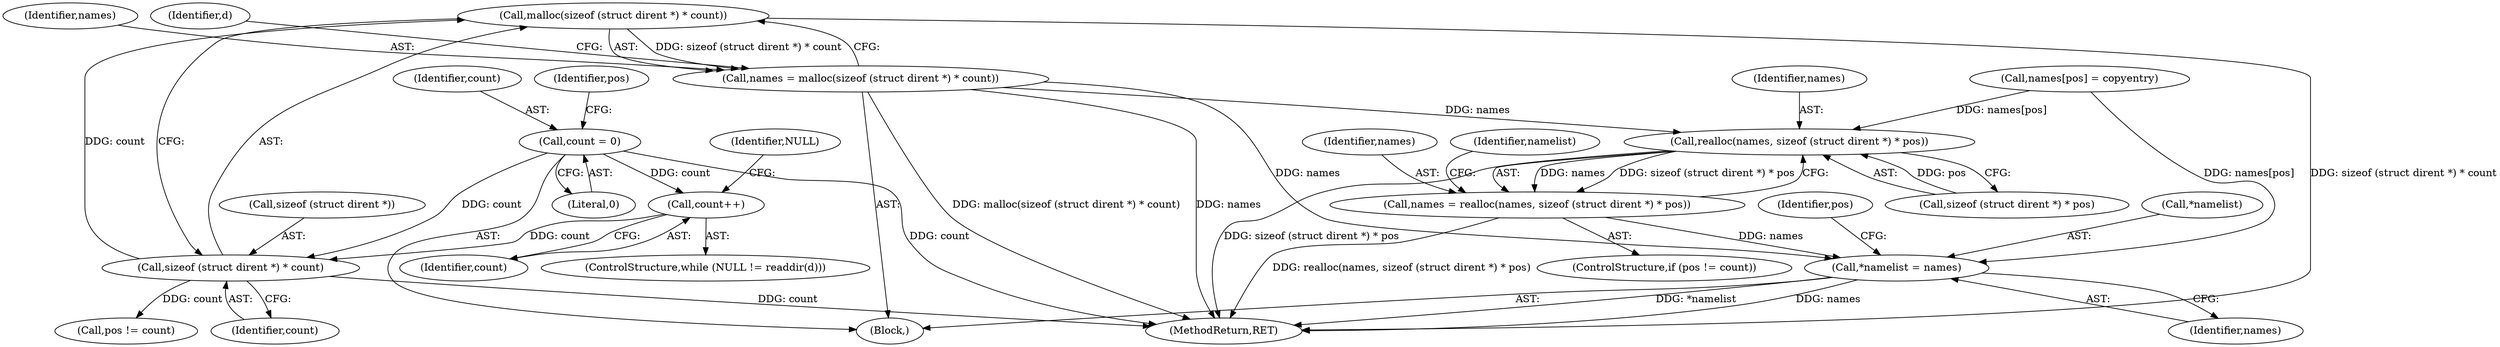digraph "0_boa_e139b87835994d007fbd64eead6c1455d7b8cf4e@API" {
"1000142" [label="(Call,malloc(sizeof (struct dirent *) * count))"];
"1000143" [label="(Call,sizeof (struct dirent *) * count)"];
"1000138" [label="(Call,count++)"];
"1000114" [label="(Call,count = 0)"];
"1000140" [label="(Call,names = malloc(sizeof (struct dirent *) * count))"];
"1000206" [label="(Call,realloc(names, sizeof (struct dirent *) * pos))"];
"1000204" [label="(Call,names = realloc(names, sizeof (struct dirent *) * pos))"];
"1000212" [label="(Call,*namelist = names)"];
"1000213" [label="(Call,*namelist)"];
"1000141" [label="(Identifier,names)"];
"1000143" [label="(Call,sizeof (struct dirent *) * count)"];
"1000189" [label="(Call,names[pos] = copyentry)"];
"1000201" [label="(Call,pos != count)"];
"1000214" [label="(Identifier,namelist)"];
"1000140" [label="(Call,names = malloc(sizeof (struct dirent *) * count))"];
"1000115" [label="(Identifier,count)"];
"1000217" [label="(Identifier,pos)"];
"1000206" [label="(Call,realloc(names, sizeof (struct dirent *) * pos))"];
"1000135" [label="(Identifier,NULL)"];
"1000114" [label="(Call,count = 0)"];
"1000212" [label="(Call,*namelist = names)"];
"1000200" [label="(ControlStructure,if (pos != count))"];
"1000105" [label="(Block,)"];
"1000139" [label="(Identifier,count)"];
"1000218" [label="(MethodReturn,RET)"];
"1000133" [label="(ControlStructure,while (NULL != readdir(d)))"];
"1000144" [label="(Call,sizeof (struct dirent *))"];
"1000119" [label="(Identifier,pos)"];
"1000215" [label="(Identifier,names)"];
"1000146" [label="(Identifier,count)"];
"1000205" [label="(Identifier,names)"];
"1000142" [label="(Call,malloc(sizeof (struct dirent *) * count))"];
"1000116" [label="(Literal,0)"];
"1000148" [label="(Identifier,d)"];
"1000208" [label="(Call,sizeof (struct dirent *) * pos)"];
"1000207" [label="(Identifier,names)"];
"1000204" [label="(Call,names = realloc(names, sizeof (struct dirent *) * pos))"];
"1000138" [label="(Call,count++)"];
"1000142" -> "1000140"  [label="AST: "];
"1000142" -> "1000143"  [label="CFG: "];
"1000143" -> "1000142"  [label="AST: "];
"1000140" -> "1000142"  [label="CFG: "];
"1000142" -> "1000218"  [label="DDG: sizeof (struct dirent *) * count"];
"1000142" -> "1000140"  [label="DDG: sizeof (struct dirent *) * count"];
"1000143" -> "1000142"  [label="DDG: count"];
"1000143" -> "1000146"  [label="CFG: "];
"1000144" -> "1000143"  [label="AST: "];
"1000146" -> "1000143"  [label="AST: "];
"1000143" -> "1000218"  [label="DDG: count"];
"1000138" -> "1000143"  [label="DDG: count"];
"1000114" -> "1000143"  [label="DDG: count"];
"1000143" -> "1000201"  [label="DDG: count"];
"1000138" -> "1000133"  [label="AST: "];
"1000138" -> "1000139"  [label="CFG: "];
"1000139" -> "1000138"  [label="AST: "];
"1000135" -> "1000138"  [label="CFG: "];
"1000114" -> "1000138"  [label="DDG: count"];
"1000114" -> "1000105"  [label="AST: "];
"1000114" -> "1000116"  [label="CFG: "];
"1000115" -> "1000114"  [label="AST: "];
"1000116" -> "1000114"  [label="AST: "];
"1000119" -> "1000114"  [label="CFG: "];
"1000114" -> "1000218"  [label="DDG: count"];
"1000140" -> "1000105"  [label="AST: "];
"1000141" -> "1000140"  [label="AST: "];
"1000148" -> "1000140"  [label="CFG: "];
"1000140" -> "1000218"  [label="DDG: malloc(sizeof (struct dirent *) * count)"];
"1000140" -> "1000218"  [label="DDG: names"];
"1000140" -> "1000206"  [label="DDG: names"];
"1000140" -> "1000212"  [label="DDG: names"];
"1000206" -> "1000204"  [label="AST: "];
"1000206" -> "1000208"  [label="CFG: "];
"1000207" -> "1000206"  [label="AST: "];
"1000208" -> "1000206"  [label="AST: "];
"1000204" -> "1000206"  [label="CFG: "];
"1000206" -> "1000218"  [label="DDG: sizeof (struct dirent *) * pos"];
"1000206" -> "1000204"  [label="DDG: names"];
"1000206" -> "1000204"  [label="DDG: sizeof (struct dirent *) * pos"];
"1000189" -> "1000206"  [label="DDG: names[pos]"];
"1000208" -> "1000206"  [label="DDG: pos"];
"1000204" -> "1000200"  [label="AST: "];
"1000205" -> "1000204"  [label="AST: "];
"1000214" -> "1000204"  [label="CFG: "];
"1000204" -> "1000218"  [label="DDG: realloc(names, sizeof (struct dirent *) * pos)"];
"1000204" -> "1000212"  [label="DDG: names"];
"1000212" -> "1000105"  [label="AST: "];
"1000212" -> "1000215"  [label="CFG: "];
"1000213" -> "1000212"  [label="AST: "];
"1000215" -> "1000212"  [label="AST: "];
"1000217" -> "1000212"  [label="CFG: "];
"1000212" -> "1000218"  [label="DDG: *namelist"];
"1000212" -> "1000218"  [label="DDG: names"];
"1000189" -> "1000212"  [label="DDG: names[pos]"];
}

